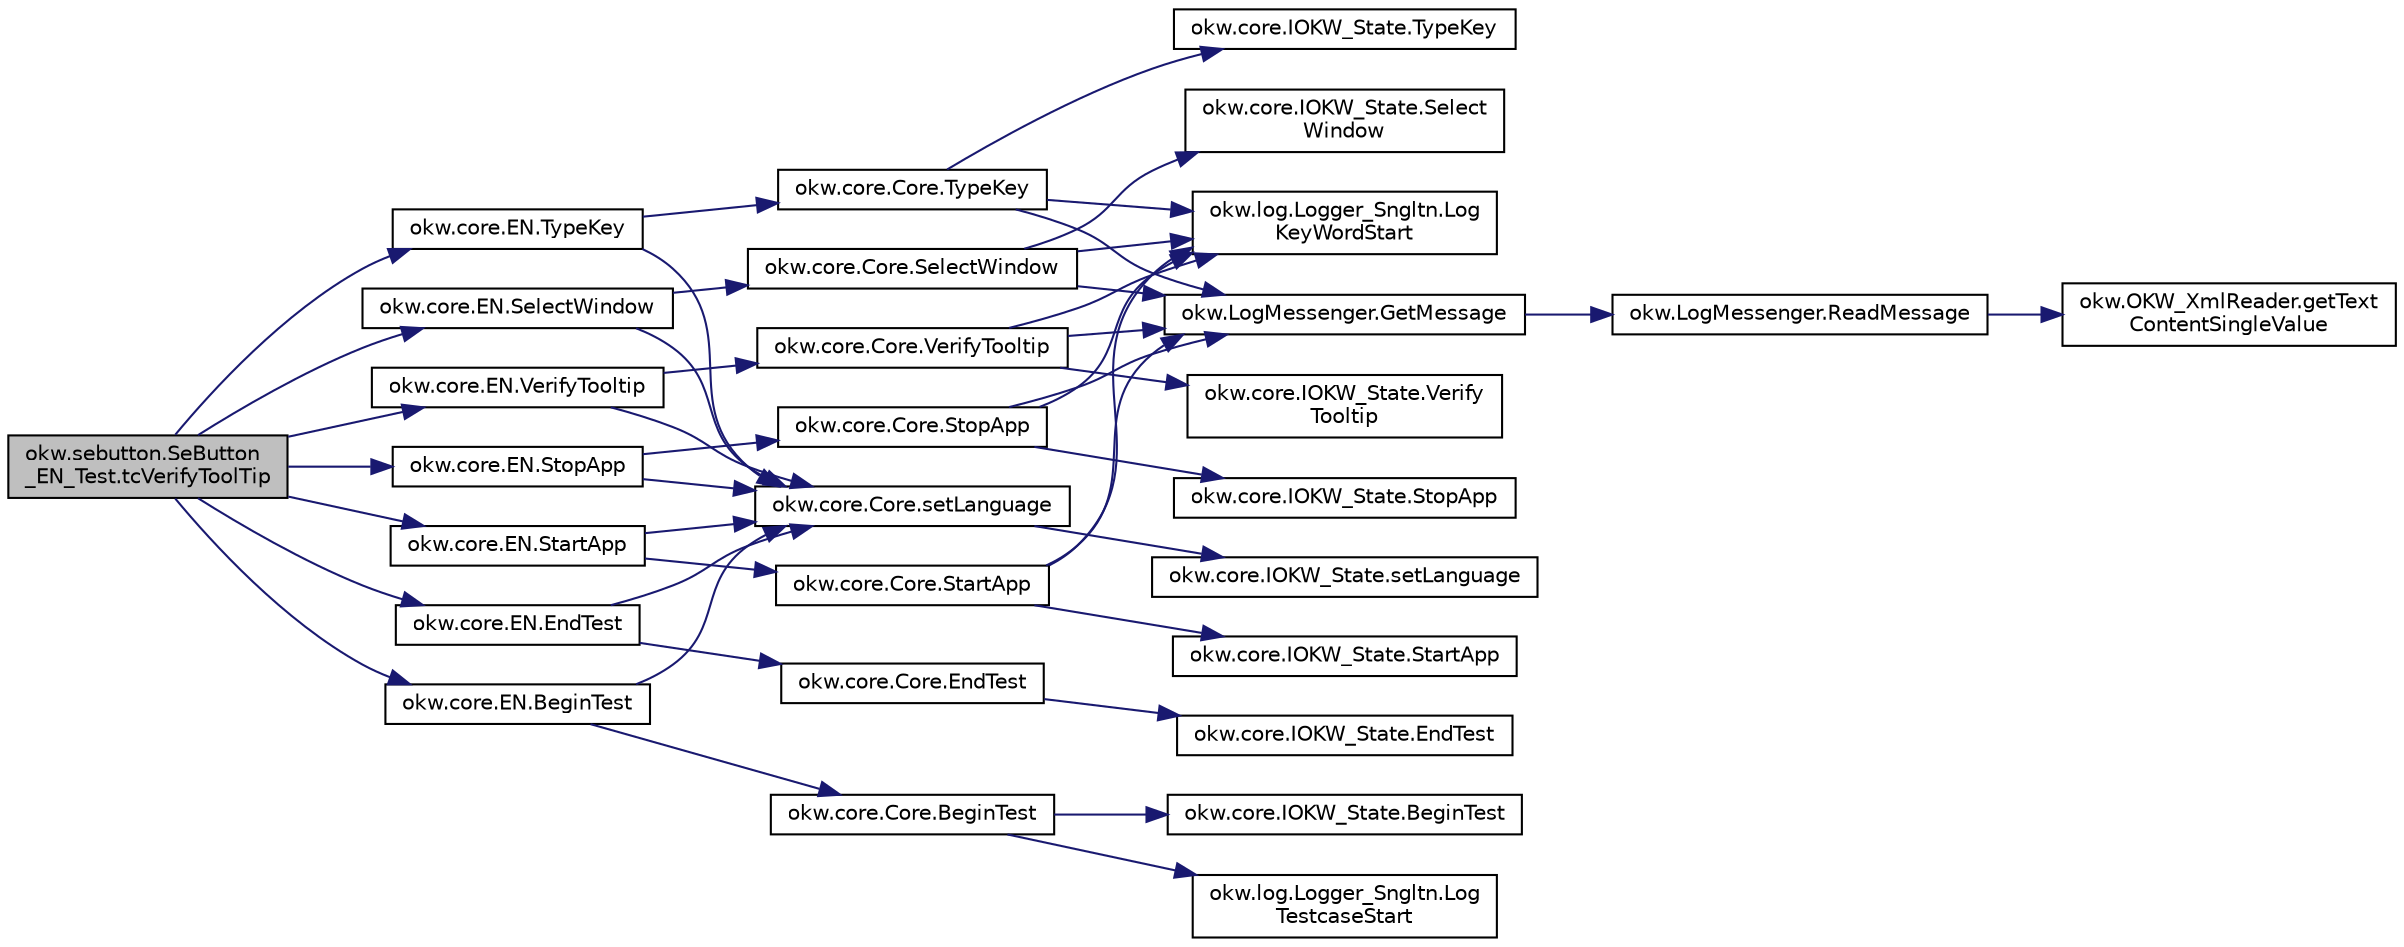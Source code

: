 digraph "okw.sebutton.SeButton_EN_Test.tcVerifyToolTip"
{
 // INTERACTIVE_SVG=YES
 // LATEX_PDF_SIZE
  edge [fontname="Helvetica",fontsize="10",labelfontname="Helvetica",labelfontsize="10"];
  node [fontname="Helvetica",fontsize="10",shape=record];
  rankdir="LR";
  Node1059 [label="okw.sebutton.SeButton\l_EN_Test.tcVerifyToolTip",height=0.2,width=0.4,color="black", fillcolor="grey75", style="filled", fontcolor="black",tooltip="Test des Schlüsselwortes VerifyToolTip für den GUI-Adapter SeButton."];
  Node1059 -> Node1060 [color="midnightblue",fontsize="10",style="solid",fontname="Helvetica"];
  Node1060 [label="okw.core.EN.BeginTest",height=0.2,width=0.4,color="black", fillcolor="white", style="filled",URL="$classokw_1_1core_1_1_e_n.html#aef613b0a3e6bb8a9623984db145cae69",tooltip="Markiert den Anfang eines neuen Testfalls."];
  Node1060 -> Node1061 [color="midnightblue",fontsize="10",style="solid",fontname="Helvetica"];
  Node1061 [label="okw.core.Core.setLanguage",height=0.2,width=0.4,color="black", fillcolor="white", style="filled",URL="$classokw_1_1core_1_1_core.html#ab4e0f723d27cb11c944ec4c82c426100",tooltip="Setzt die Sprache auf den gegebenen wert Language."];
  Node1061 -> Node1062 [color="midnightblue",fontsize="10",style="solid",fontname="Helvetica"];
  Node1062 [label="okw.core.IOKW_State.setLanguage",height=0.2,width=0.4,color="black", fillcolor="white", style="filled",URL="$interfaceokw_1_1core_1_1_i_o_k_w___state.html#a866baa0bde08a47418f54d63bdb56097",tooltip="Interne Methode zum setzen der Sprache für die sprachabhängigen Ausgaben der Dokumentation (Log)."];
  Node1060 -> Node1063 [color="midnightblue",fontsize="10",style="solid",fontname="Helvetica"];
  Node1063 [label="okw.core.Core.BeginTest",height=0.2,width=0.4,color="black", fillcolor="white", style="filled",URL="$classokw_1_1core_1_1_core.html#acfefe92468c9eb9e951846372726c4d8",tooltip="Markiert den Anfang eines neuen Testfalls."];
  Node1063 -> Node1064 [color="midnightblue",fontsize="10",style="solid",fontname="Helvetica"];
  Node1064 [label="okw.log.Logger_Sngltn.Log\lTestcaseStart",height=0.2,width=0.4,color="black", fillcolor="white", style="filled",URL="$classokw_1_1log_1_1_logger___sngltn.html#a60f4ad59db847ae61df928f9920f3deb",tooltip="Ausgabe des Testfalls."];
  Node1063 -> Node1065 [color="midnightblue",fontsize="10",style="solid",fontname="Helvetica"];
  Node1065 [label="okw.core.IOKW_State.BeginTest",height=0.2,width=0.4,color="black", fillcolor="white", style="filled",URL="$interfaceokw_1_1core_1_1_i_o_k_w___state.html#ae5480ddb1fc37eade5d899d335bc4b13",tooltip="Markiert den Anfang eines neuen Testfalls."];
  Node1059 -> Node1066 [color="midnightblue",fontsize="10",style="solid",fontname="Helvetica"];
  Node1066 [label="okw.core.EN.StartApp",height=0.2,width=0.4,color="black", fillcolor="white", style="filled",URL="$classokw_1_1core_1_1_e_n.html#aaa7465ee7f135c724668d8b22dc2219f",tooltip="Startet die gegebene Anwendung."];
  Node1066 -> Node1061 [color="midnightblue",fontsize="10",style="solid",fontname="Helvetica"];
  Node1066 -> Node1067 [color="midnightblue",fontsize="10",style="solid",fontname="Helvetica"];
  Node1067 [label="okw.core.Core.StartApp",height=0.2,width=0.4,color="black", fillcolor="white", style="filled",URL="$classokw_1_1core_1_1_core.html#ac20a22275b6aea1c4e551dce1fd0c1e9",tooltip="Startet die gegebene Anwendung."];
  Node1067 -> Node1068 [color="midnightblue",fontsize="10",style="solid",fontname="Helvetica"];
  Node1068 [label="okw.log.Logger_Sngltn.Log\lKeyWordStart",height=0.2,width=0.4,color="black", fillcolor="white", style="filled",URL="$classokw_1_1log_1_1_logger___sngltn.html#a70ec25e200e00ecefc544e8fd371d2ef",tooltip="Ausgabe eines Schlüsselwortes."];
  Node1067 -> Node1069 [color="midnightblue",fontsize="10",style="solid",fontname="Helvetica"];
  Node1069 [label="okw.LogMessenger.GetMessage",height=0.2,width=0.4,color="black", fillcolor="white", style="filled",URL="$classokw_1_1_log_messenger.html#af225d1f037d47b3b085175c09d78bdd2",tooltip="Holt die Log-Meldung für MethodeNmae/Textkey ohne weitere Parameter."];
  Node1069 -> Node1070 [color="midnightblue",fontsize="10",style="solid",fontname="Helvetica"];
  Node1070 [label="okw.LogMessenger.ReadMessage",height=0.2,width=0.4,color="black", fillcolor="white", style="filled",URL="$classokw_1_1_log_messenger.html#a530cd6ab82ec82a04206a2e976ec06e3",tooltip="Interne Kernfunktion holt die Log-Meldung mit Platzhaltern aus der XML-Datei."];
  Node1070 -> Node1071 [color="midnightblue",fontsize="10",style="solid",fontname="Helvetica"];
  Node1071 [label="okw.OKW_XmlReader.getText\lContentSingleValue",height=0.2,width=0.4,color="black", fillcolor="white", style="filled",URL="$classokw_1_1_o_k_w___xml_reader.html#ab920b5335a2e1429c14cc5f8e79f39eb",tooltip="Lies den TextContent eines Tag."];
  Node1067 -> Node1072 [color="midnightblue",fontsize="10",style="solid",fontname="Helvetica"];
  Node1072 [label="okw.core.IOKW_State.StartApp",height=0.2,width=0.4,color="black", fillcolor="white", style="filled",URL="$interfaceokw_1_1core_1_1_i_o_k_w___state.html#a0ec9b7c60041061f1b01d85b703a27a8",tooltip="Startet die gegebene Anwendung."];
  Node1059 -> Node1073 [color="midnightblue",fontsize="10",style="solid",fontname="Helvetica"];
  Node1073 [label="okw.core.EN.TypeKey",height=0.2,width=0.4,color="black", fillcolor="white", style="filled",URL="$classokw_1_1core_1_1_e_n.html#ae24d951e607b9b82af4f3b80e71285b9",tooltip="Tastatureingaben von Daten in das aktive Fensterobjekt."];
  Node1073 -> Node1061 [color="midnightblue",fontsize="10",style="solid",fontname="Helvetica"];
  Node1073 -> Node1074 [color="midnightblue",fontsize="10",style="solid",fontname="Helvetica"];
  Node1074 [label="okw.core.Core.TypeKey",height=0.2,width=0.4,color="black", fillcolor="white", style="filled",URL="$classokw_1_1core_1_1_core.html#ad09bf3a237b88913dbe9ebc228db1cf3",tooltip="Tastatureingaben von Daten in das aktive Fensterobjekt."];
  Node1074 -> Node1068 [color="midnightblue",fontsize="10",style="solid",fontname="Helvetica"];
  Node1074 -> Node1069 [color="midnightblue",fontsize="10",style="solid",fontname="Helvetica"];
  Node1074 -> Node1075 [color="midnightblue",fontsize="10",style="solid",fontname="Helvetica"];
  Node1075 [label="okw.core.IOKW_State.TypeKey",height=0.2,width=0.4,color="black", fillcolor="white", style="filled",URL="$interfaceokw_1_1core_1_1_i_o_k_w___state.html#a0466b45ed636074a1b6cd52de6b5fdd6",tooltip="Tastatureingaben von Daten in das aktive Fensterobjekt."];
  Node1059 -> Node1076 [color="midnightblue",fontsize="10",style="solid",fontname="Helvetica"];
  Node1076 [label="okw.core.EN.SelectWindow",height=0.2,width=0.4,color="black", fillcolor="white", style="filled",URL="$classokw_1_1core_1_1_e_n.html#a2b61c2b39a9cfdbdfd25fe0e3d43785b",tooltip="Setzt den Kontext auf das gegebene Fenster."];
  Node1076 -> Node1061 [color="midnightblue",fontsize="10",style="solid",fontname="Helvetica"];
  Node1076 -> Node1077 [color="midnightblue",fontsize="10",style="solid",fontname="Helvetica"];
  Node1077 [label="okw.core.Core.SelectWindow",height=0.2,width=0.4,color="black", fillcolor="white", style="filled",URL="$classokw_1_1core_1_1_core.html#a6a68660eb5e34965522896e2a5c48314",tooltip="Setzt den Kontext auf das gegebene Fenster."];
  Node1077 -> Node1068 [color="midnightblue",fontsize="10",style="solid",fontname="Helvetica"];
  Node1077 -> Node1069 [color="midnightblue",fontsize="10",style="solid",fontname="Helvetica"];
  Node1077 -> Node1078 [color="midnightblue",fontsize="10",style="solid",fontname="Helvetica"];
  Node1078 [label="okw.core.IOKW_State.Select\lWindow",height=0.2,width=0.4,color="black", fillcolor="white", style="filled",URL="$interfaceokw_1_1core_1_1_i_o_k_w___state.html#ad4fc9610ed5b1176590a45b55e6ac7f0",tooltip="Setzt den Kontext auf das gegebene Fenster."];
  Node1059 -> Node1079 [color="midnightblue",fontsize="10",style="solid",fontname="Helvetica"];
  Node1079 [label="okw.core.EN.VerifyTooltip",height=0.2,width=0.4,color="black", fillcolor="white", style="filled",URL="$classokw_1_1core_1_1_e_n.html#a7a19b4149e808ffc7fbaca9d0e6412b3",tooltip="Prüft den Tooltip-Text eines Objektes."];
  Node1079 -> Node1061 [color="midnightblue",fontsize="10",style="solid",fontname="Helvetica"];
  Node1079 -> Node1080 [color="midnightblue",fontsize="10",style="solid",fontname="Helvetica"];
  Node1080 [label="okw.core.Core.VerifyTooltip",height=0.2,width=0.4,color="black", fillcolor="white", style="filled",URL="$classokw_1_1core_1_1_core.html#aa53c4a10dcd4eb1a6ae2c41eb9f23ee2",tooltip="Prüft den Tooltip-Text eines Objektes."];
  Node1080 -> Node1068 [color="midnightblue",fontsize="10",style="solid",fontname="Helvetica"];
  Node1080 -> Node1069 [color="midnightblue",fontsize="10",style="solid",fontname="Helvetica"];
  Node1080 -> Node1081 [color="midnightblue",fontsize="10",style="solid",fontname="Helvetica"];
  Node1081 [label="okw.core.IOKW_State.Verify\lTooltip",height=0.2,width=0.4,color="black", fillcolor="white", style="filled",URL="$interfaceokw_1_1core_1_1_i_o_k_w___state.html#a1490b97398a9c1f4da2a45ea683135d6",tooltip="Prüft den Tooltip-Text eines Objektes."];
  Node1059 -> Node1082 [color="midnightblue",fontsize="10",style="solid",fontname="Helvetica"];
  Node1082 [label="okw.core.EN.StopApp",height=0.2,width=0.4,color="black", fillcolor="white", style="filled",URL="$classokw_1_1core_1_1_e_n.html#aba06d28c60512e1dc55902403abbd3f6",tooltip="Beendet eine gegebene Anwendung."];
  Node1082 -> Node1061 [color="midnightblue",fontsize="10",style="solid",fontname="Helvetica"];
  Node1082 -> Node1083 [color="midnightblue",fontsize="10",style="solid",fontname="Helvetica"];
  Node1083 [label="okw.core.Core.StopApp",height=0.2,width=0.4,color="black", fillcolor="white", style="filled",URL="$classokw_1_1core_1_1_core.html#a13d953a145a5e1bc776785f8433ba69c",tooltip="Beendet eine gegebene Anwendung."];
  Node1083 -> Node1068 [color="midnightblue",fontsize="10",style="solid",fontname="Helvetica"];
  Node1083 -> Node1069 [color="midnightblue",fontsize="10",style="solid",fontname="Helvetica"];
  Node1083 -> Node1084 [color="midnightblue",fontsize="10",style="solid",fontname="Helvetica"];
  Node1084 [label="okw.core.IOKW_State.StopApp",height=0.2,width=0.4,color="black", fillcolor="white", style="filled",URL="$interfaceokw_1_1core_1_1_i_o_k_w___state.html#a789e33be9253edfccfe5654f537cf52a",tooltip="Beendet eine gegebene Anwendung."];
  Node1059 -> Node1085 [color="midnightblue",fontsize="10",style="solid",fontname="Helvetica"];
  Node1085 [label="okw.core.EN.EndTest",height=0.2,width=0.4,color="black", fillcolor="white", style="filled",URL="$classokw_1_1core_1_1_e_n.html#aa51cc1227f749efca4fd2801f5cb664f",tooltip="Signalisiert das Ende eines Testfalls."];
  Node1085 -> Node1061 [color="midnightblue",fontsize="10",style="solid",fontname="Helvetica"];
  Node1085 -> Node1086 [color="midnightblue",fontsize="10",style="solid",fontname="Helvetica"];
  Node1086 [label="okw.core.Core.EndTest",height=0.2,width=0.4,color="black", fillcolor="white", style="filled",URL="$classokw_1_1core_1_1_core.html#abf0b4a4074d5292675319eb0045fcb9c",tooltip="Signalisiert das Ende eines Testfalls."];
  Node1086 -> Node1087 [color="midnightblue",fontsize="10",style="solid",fontname="Helvetica"];
  Node1087 [label="okw.core.IOKW_State.EndTest",height=0.2,width=0.4,color="black", fillcolor="white", style="filled",URL="$interfaceokw_1_1core_1_1_i_o_k_w___state.html#ac0b681eddd02ac39ff0c4970a634a186",tooltip="Signalisiert das Ende eines Testfalls."];
}

